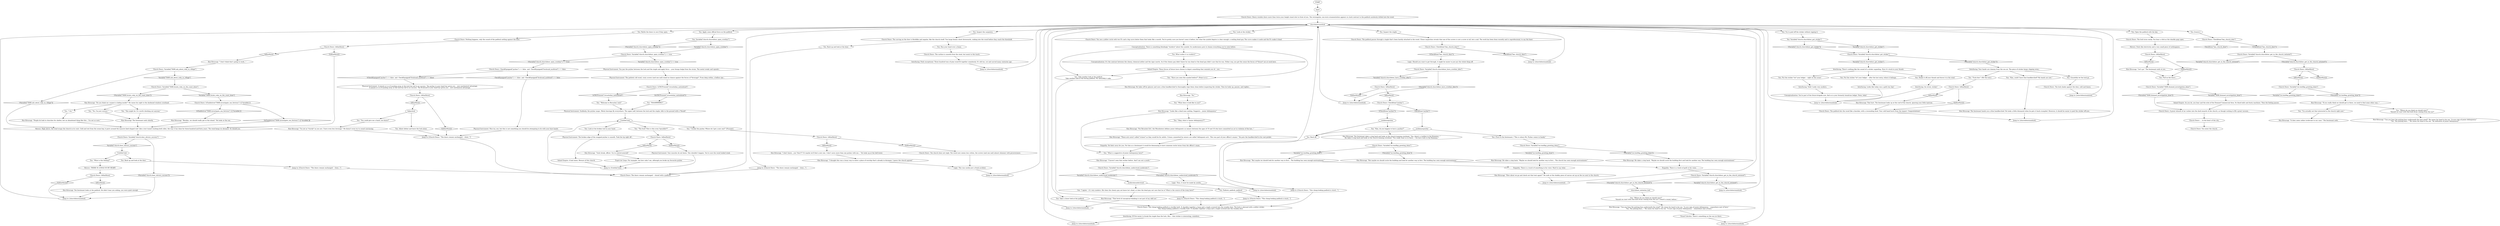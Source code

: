 # ICE / CHURCH DOOR
# Initiating the Get Into The Church TO-DO
# ==================================================
digraph G {
	  0 [label="START"];
	  1 [label="input"];
	  2 [label="Kim Kitsuragi: The lieutenant takes a step back and looks at the church looming overhead. \"Yes, there's a toolbox in the Kineema...\"\nHe takes a step back and looks at the church looming overhead. \"You really want us in there... I do have tools in the Kineema.\""];
	  3 [label="Church Doors: IsKimHere()"];
	  4 [label="IsKimHere()", shape=diamond];
	  5 [label="!(IsKimHere())", shape=diamond];
	  6 [label="Church Doors: Heavy wooden doors more than twice your height stand shut in front of you. The rectangular, sea-worn ornamentation appears in stark contrast to the padlock carelessly drilled into the wood."];
	  7 [label="Kim Kitsuragi: \"How about we go and check out that tent again?\" He nods at the shabby piece of canvas set up on the ice next to the church."];
	  8 [label="You: Put the sticker *in* your ledger -- after the last entry, where it belongs."];
	  9 [label="Kim Kitsuragi: \"No.\""];
	  10 [label="Interfacing: Feels exceptional. Three hundred tons of pine wood fit together seamlessly. It's old too, cut and carved many centuries ago."];
	  11 [label="Conceptualization: You're part of the future-brigade now. And so is your formerly humdrum ledger. Neon, baby!"];
	  12 [label="Church Doors: Variable[\"TASK.doomed_investigation_done\"]"];
	  13 [label="Variable[\"TASK.doomed_investigation_done\"]", shape=diamond];
	  14 [label="!(Variable[\"TASK.doomed_investigation_done\"])", shape=diamond];
	  15 [label="Kim Kitsuragi: \"Let's go.\" The lieutenant nods at you."];
	  16 [label="Physical Instrument: The broken edge of the snapped prybar is smooth. Took the tip right off..."];
	  17 [label="You: Inspect the staple."];
	  18 [label="Kim Kitsuragi: \"Can you hear the pulsing bass underneath the wind?\" He raises his hand to his ear. \"A sure sign of junior delinquency -- somewhere east of here.\"\n\"Yes. The pulsing bass...\" He raises his hand to his ear. \"A sure sign of junior delinquency -- somewhere east of here.\""];
	  19 [label="Empathy: He feels sorry for you. For him as a lieutenant it would be demeaning to have someone recite terms from the officer's exam."];
	  20 [label="Jump to: [Church Doors: \"This cheap-looking padlock is sturd...\"]"];
	  21 [label="failpryhub"];
	  22 [label="Shivers: THERE IS A HOLE IN MY HEART."];
	  23 [label="Church Doors: Variable[\"church.churchdoor_open_crowbar\"] == true"];
	  24 [label="Variable[\"church.churchdoor_open_crowbar\"] == true", shape=diamond];
	  25 [label="!(Variable[\"church.churchdoor_open_crowbar\"] == true)", shape=diamond];
	  26 [label="Kim Kitsuragi: \"Besides, we should really get to the island.\" He looks at the sea."];
	  27 [label="Church Doors: ... in the heart of the city."];
	  28 [label="Kim Kitsuragi: \"It does seem rather irrelevant to our case.\" The lieutenant nods."];
	  29 [label="Inland Empire: As you do, you hear and the echo of the Doomed Commercial Area. Its black halls and dusty machines. Then the feeling passes."];
	  30 [label="Church Doors: You see a yellow circle with two X's and a big curve below them that looks like a mouth. You're pretty sure you haven't seen it before, but what the symbol depicts is clear enough: a smiling dead guy. The curve makes it smile and the X's make it dead."];
	  31 [label="Kim Kitsuragi: \"I don't know... you *don't*? Or maybe we'll find a new one. I don't carry more than one prybar with me...\" He looks up at the bell-tower."];
	  32 [label="You: Try to peel off the sticker without ripping it."];
	  33 [label="You: Variable[\"church.churchdoor_got_sticker\"]"];
	  34 [label="Variable[\"church.churchdoor_got_sticker\"]", shape=diamond];
	  35 [label="!(Variable[\"church.churchdoor_got_sticker\"])", shape=diamond];
	  36 [label="Jump to: [churchdoormainhub]"];
	  37 [label="You: Admit defeat and leave the lock alone."];
	  38 [label="Church Doors: IsKimHere()"];
	  39 [label="IsKimHere()", shape=diamond];
	  40 [label="!(IsKimHere())", shape=diamond];
	  41 [label="Church Doors: The padlock hits the wood like a knocker, with a resounding thud. Your cold hand hurts from the impact. Congratulations!"];
	  42 [label="Church Doors: The church does not reply. The wood now seems less rotten, the screws (and one nail) almost shimmer with perseverance."];
	  43 [label="Church Doors: You enter the church."];
	  44 [label="You: Rattle the doors to see if they open."];
	  45 [label="Church Doors: The lock turns easily. You hear a click as the shackle pops open."];
	  46 [label="Kim Kitsuragi: \"But maybe we should look for another way in first... The building has seen enough mistreatment.\""];
	  47 [label="You: \"The fuck? How is this even *possible*?\""];
	  48 [label="Kim Kitsuragi: He takes a step back. \"Maybe we should circle the building first and look for another way. The building has seen enough mistreatment.\""];
	  49 [label="Interfacing: Voilà! Looks very modern."];
	  50 [label="Untitled hub"];
	  51 [label="Shivers: High above, the wind wraps the church in its rush. Cold and wet from the ocean bay, it parts around the massive keel-shaped roof. Like a test tunnel washing both sides, the way it has done for three-hundred-and-forty years. The wind keeps its distance. So should you."];
	  52 [label="You: Open the padlock with the key."];
	  53 [label="Kim Kitsuragi: \"Can you hear the pulsing bass underneath the east wind?\" He raises his hand to his ear. \"A sure sign of junior delinquency.\"\n\"Yes. The pulsing bass...\" He raises his hand to his ear. \"An indication of junior delinquency.\""];
	  54 [label="You: \"What does it look like to you?\""];
	  55 [label="Jump to: [churchdoormainhub]"];
	  56 [label="Jump to: [Church Doors: \"This cheap-looking padlock is sturd...\"]"];
	  57 [label="You: \"Kim, do you happen to have a prybar?\""];
	  58 [label="Church Doors: Variable[\"church.churchdoor_get_in_the_church_initiated\"]"];
	  59 [label="Variable[\"church.churchdoor_get_in_the_church_initiated\"]", shape=diamond];
	  60 [label="!(Variable[\"church.churchdoor_get_in_the_church_initiated\"])", shape=diamond];
	  61 [label="Kim Kitsuragi: The lieutenant looks at the padlock. He didn't hear you asking, you were quiet enough."];
	  62 [label="Church Doors: The padlock passes through a staple that's been hastily attached to the wood. Closer inspection reveals that one of the screws is not a screw at all, but a nail. The work has been done recently and is unprofessional, to say the least."];
	  63 [label="Conceptualization: There is something blindingly *modern* about this symbol. Its modernness puts to shame everything you've seen before."];
	  64 [label="Kim Kitsuragi: \"These acts aren't called *crimes* as they would be for adults. Crimes committed by minors are called 'delinquent acts'. This was part of your officer's exams.\" He puts the handkerchief in his coat pocket."];
	  65 [label="Kim Kitsuragi: \"For Revachol ZoC, the Moralintern defines junior delinquents as minors between the ages of 10 and 16 who have committed an act in violation of the law...\""];
	  66 [label="Church Doors: Variable[\"church.door_shivers_success\"]"];
	  67 [label="Variable[\"church.door_shivers_success\"]", shape=diamond];
	  68 [label="!(Variable[\"church.door_shivers_success\"])", shape=diamond];
	  69 [label="You: \"Kim, could I have that handkerchief? My hands are wet.\""];
	  70 [label="Jump to: [churchdoormainhub]"];
	  71 [label="You: \"Have you seen this symbol before?\" (Point to it.)"];
	  72 [label="Kim Kitsuragi: He takes off his glasses and uses a blue handkerchief to thoroughly wipe them clean before inspecting the sticker. Then he looks up, pauses, and replies..."];
	  73 [label="You: \"I agree -- it's very modern. But does the cheery guy not know he's dead, or does the dead guy not care that he is? What is the source of the irony here?\""];
	  74 [label="Logic: Should you want to get through, it might be easier to just pry the whole thing off."];
	  75 [label="Conceptualization: It's the contrast between the cheery, chemical yellow and the rigor mortis. As if the cheery guy didn't know he was dead or the dead guy didn't care that he was. Either way, you get the sense the forces of *future* are at work here."];
	  76 [label="Kim Kitsuragi: \"If you really think we should get in there, we need to find some other way...\""];
	  77 [label="Jump to: [churchdoormainhub]"];
	  78 [label="Interfacing: It'll be easier to break the staple than the lock. Also -- that sticker is interesting, somehow..."];
	  79 [label="Kim Kitsuragi: \"I thought this was a lousy way to enter a place of worship that's already in disrepair. I guess the church agreed.\""];
	  80 [label="You: \"No, I'm just curious.\""];
	  81 [label="Church Doors: IsKimHere()"];
	  82 [label="IsKimHere()", shape=diamond];
	  83 [label="!(IsKimHere())", shape=diamond];
	  84 [label="Jump to: [churchdoormainhub]"];
	  85 [label="Church Doors: IsTaskActive(\"TASK.investigate_sea_fortress\")--[[ Variable[ ]]"];
	  86 [label="IsTaskActive(\"TASK.investigate_sea_fortress\")--[[ Variable[ ]]", shape=diamond];
	  87 [label="!(IsTaskActive(\"TASK.investigate_sea_fortress\")--[[ Variable[ ]])", shape=diamond];
	  88 [label="You: \"Welcome to Revachol, lock!\""];
	  89 [label="You: \"I'm actually not that interested in the church right now.\""];
	  90 [label="Church Doors: CheckEquipped(\"prybar\") == false  and  CheckEquipped(\"kvalsund_multitool\") == false"];
	  91 [label="CheckEquipped(\"prybar\") == false  and  CheckEquipped(\"kvalsund_multitool\") == false", shape=diamond];
	  92 [label="!(CheckEquipped(\"prybar\") == false  and  CheckEquipped(\"kvalsund_multitool\") == false)", shape=diamond];
	  93 [label="Kim Kitsuragi: \"I haven't seen that sticker before. And I am not a youth.\""];
	  94 [label="You: \"Where do you think we should start?\"\n\"Should we start with that kick drum coming from the ice? I heard a sound, before.\""];
	  95 [label="You: Shake it off your thumb and throw it in the wind."];
	  96 [label="Kim Kitsuragi: \"Do you think our suspect is hiding inside?\" He raises his sight to the darkened windows overhead."];
	  97 [label="Interfacing: Looks like today was a gold star day!"];
	  98 [label="Church Doors: CheckItem(\"key_church_door\")"];
	  99 [label="CheckItem(\"key_church_door\")", shape=diamond];
	  100 [label="!(CheckItem(\"key_church_door\"))", shape=diamond];
	  101 [label="Visual Calculus: There's something on the sea ice there."];
	  102 [label="Church Doors: IsKimHere()"];
	  103 [label="IsKimHere()", shape=diamond];
	  104 [label="!(IsKimHere())", shape=diamond];
	  105 [label="Church Doors: Variable[\"TASK.locate_ruby_on_the_coast_done\"]"];
	  106 [label="Variable[\"TASK.locate_ruby_on_the_coast_done\"]", shape=diamond];
	  107 [label="!(Variable[\"TASK.locate_ruby_on_the_coast_done\"])", shape=diamond];
	  108 [label="Jump to: [churchdoormainhub]"];
	  109 [label="Jump to: [churchdoormainhub]"];
	  110 [label="Kim Kitsuragi: The lieutenant hands you a blue handkerchief. He looks a little dismayed when he gets it back crumpled. However, it should be easier to peel the sticker off now."];
	  111 [label="Kim Kitsuragi: \"I'm not as *sturdy* as you are. I have even less leverage.\" He doesn't even try to sound convincing."];
	  112 [label="Church Doors: IsKimHere()"];
	  113 [label="IsKimHere()", shape=diamond];
	  114 [label="!(IsKimHere())", shape=diamond];
	  115 [label="Kim Kitsuragi: \"Looks like a dead man smiling. Suggests... junior delinquency.\""];
	  116 [label="You: [Leave.]"];
	  117 [label="You: Back up and look at the door."];
	  118 [label="You: What makes it so modern?"];
	  119 [label="Church Doors: CheckItem(\"prybar\")"];
	  120 [label="CheckItem(\"prybar\")", shape=diamond];
	  121 [label="!(CheckItem(\"prybar\"))", shape=diamond];
	  122 [label="Inland Empire: These forces of future have chosen to depict something that reminds you of... you."];
	  123 [label="You: Back off."];
	  124 [label="Church Doors: Variable[\"ice.tentflap_greeting_done\"]"];
	  125 [label="Variable[\"ice.tentflap_greeting_done\"]", shape=diamond];
	  126 [label="!(Variable[\"ice.tentflap_greeting_done\"])", shape=diamond];
	  127 [label="Jump to: [churchdoormainhub]"];
	  128 [label="Kim Kitsuragi: He takes a step back. \"Maybe we should look for another way in first... The church has seen enough mistreatment.\""];
	  129 [label="You: \"RAAARRRRRG!\""];
	  130 [label="You: \"What is suggestive of junior delinquency here?\""];
	  131 [label="You: \"Okay, what is *junior delinquency*?\""];
	  132 [label="Church Doors: Variable[\"church.churchdoor_got_sticker\"]"];
	  133 [label="Variable[\"church.churchdoor_got_sticker\"]", shape=diamond];
	  134 [label="!(Variable[\"church.churchdoor_got_sticker\"])", shape=diamond];
	  135 [label="Kim Kitsuragi: \"People do look to churches for shelter, but an abandoned thing like this... I'm not so sure.\""];
	  136 [label="You: (Turn to the lieutenant.) \"This is where Mr. Prybar comes in handy.\""];
	  137 [label="You: Padlock, padlock, padlock!"];
	  138 [label="You: \"You could give me a hand, you know?\""];
	  139 [label="Untitled hub"];
	  140 [label="Esprit de Corps: For example, see how calm I am, although you broke my favourite prybar."];
	  141 [label="Church Doors: The carving on the door is blocklike and angular, like the church itself. Two large beams shoot downwards, sinking into the wood before they reach the threshold."];
	  142 [label="Jump to: [churchdoormainhub]"];
	  143 [label="Physical Instrument: You jam the prybar between the lock and the staple and apply force -- your biceps bulge from the strain. The metal creaks and squeals..."];
	  144 [label="Church Doors: IsKimHere()"];
	  145 [label="IsKimHere()", shape=diamond];
	  146 [label="!(IsKimHere())", shape=diamond];
	  147 [label="You: Take a closer look at the padlock."];
	  148 [label="You: Back up and look at the door."];
	  149 [label="You: \"Where do you think we should start?\"\n\"Should we start with that kick drum coming from the ice?\""];
	  150 [label="Physical Instrument: Nice try, son, but this is not something you should be attempting to do with your bare hands."];
	  151 [label="You: Run your hand over a beam."];
	  152 [label="Church Doors: The surface is smooth from the wind, but moist to the touch."];
	  153 [label="You: \"I do.\""];
	  154 [label="You: \"Fuck this!\" (Hit the lock.)"];
	  155 [label="Church Doors: The lock clanks against the door, cold and heavy."];
	  156 [label="modernityunderstood"];
	  157 [label="You: \"She might be. It's worth checking out anyway.\""];
	  158 [label="Kim Kitsuragi: The lieutenant nods silently."];
	  159 [label="Physical Instrument: The pathetic old wood, rusty screws (and one nail) stand no chance against the forces of *leverage*. From deep within, a bellow rips..."];
	  160 [label="Physical Instrument: A minute or so of mauling away at the lock has led to no success. The prybar in your hand has given you... zero mechanical advantage.\nA minute or so of mauling away at the lock has led to no success. The Kvalsund in your hand has given you... zero mechanical advantage."];
	  161 [label="Physical Instrument: Suddenly, the prybar snaps. Metal shavings fly everywhere. The upper half, between the lock and the staple, falls to the ground with a *thunk*."];
	  162 [label="You: Look at the broken tool in your hand."];
	  163 [label="Inland Empire: A bad omen. Beware of this church."];
	  164 [label="Jump to: [Church Doors: \"This cheap-looking padlock is sturd...\"]"];
	  165 [label="Interfacing: There's nothing like the sound of a sticker unpeeling. Now it's stuck to your thumb."];
	  166 [label="You: Put the sticker *on* your ledger -- right on the cover!"];
	  167 [label="churchdoor_initiation_hub"];
	  168 [label="churchdoormainhub"];
	  169 [label="Church Doors: CheckItem(\"key_church_door\")"];
	  170 [label="CheckItem(\"key_church_door\")", shape=diamond];
	  171 [label="!(CheckItem(\"key_church_door\"))", shape=diamond];
	  172 [label="Jump to: [Church Doors: \"The doors remain unchanged -- close...\"]"];
	  173 [label="Logic: This was surely just a freak accident."];
	  174 [label="Jump to: [churchdoormainhub]"];
	  175 [label="You: Take another look at the padlock.\nTake another look at the boring padlock. For absurdity's sake. "];
	  176 [label="Interfacing: Your hands are clammy from the sea air. The piece of sticker keeps slipping away..."];
	  177 [label="You: Gracefully let the lock go."];
	  178 [label="Kim Kitsuragi: That hurt. The lieutenant looks up at the roof of the church, ignoring your little tantrum."];
	  179 [label="Logic: Thus, it must be made by youths."];
	  180 [label="Jump to: [Untitled hub]"];
	  181 [label="Kim Kitsuragi: \"Tools break, officer. Try to control yourself.\""];
	  182 [label="You: Inspect the carpentry."];
	  183 [label="You: \"What is this feeling?\""];
	  184 [label="Church Doors: This cheap-looking padlock is sturdily built. It shackles together a hasp and a staple screwed into the wooden door. The lock is adorned with a yellow sticker.\nThis cheap-looking padlock is sturdily built. It shackles together a hasp and a staple screwed into the wooden door. "];
	  185 [label="Church Doors: Nothing happens, only the sound of the padlock rattling against the door."];
	  186 [label="Church Doors: IsTHCPresent(\"revacholian_nationhood\")"];
	  187 [label="IsTHCPresent(\"revacholian_nationhood\")", shape=diamond];
	  188 [label="!(IsTHCPresent(\"revacholian_nationhood\"))", shape=diamond];
	  189 [label="Church Doors: Variable[\"church.churchdoor_have_crowbar_idea\"]"];
	  190 [label="Variable[\"church.churchdoor_have_crowbar_idea\"]", shape=diamond];
	  191 [label="!(Variable[\"church.churchdoor_have_crowbar_idea\"])", shape=diamond];
	  192 [label="Kim Kitsuragi: \"But maybe we should circle the building and look for another way in first. The building has seen enough mistreatment.\""];
	  193 [label="Church Doors: Variable[\"TASK.ask_about_ruby_in_village\"]"];
	  194 [label="Variable[\"TASK.ask_about_ruby_in_village\"]", shape=diamond];
	  195 [label="!(Variable[\"TASK.ask_about_ruby_in_village\"])", shape=diamond];
	  196 [label="Physical Instrument: Your muscles do not know. This shouldn't happen. You're sure the wood looked weak."];
	  197 [label="Kim Kitsuragi: \"I don't think that's going to work...\""];
	  198 [label="Church Doors: IsKimHere()"];
	  199 [label="IsKimHere()", shape=diamond];
	  200 [label="!(IsKimHere())", shape=diamond];
	  201 [label="Church Doors: Variable[\"ice.tentflap_greeting_done\"]"];
	  202 [label="Variable[\"ice.tentflap_greeting_done\"]", shape=diamond];
	  203 [label="!(Variable[\"ice.tentflap_greeting_done\"])", shape=diamond];
	  204 [label="Jump to: [churchdoormainhub]"];
	  205 [label="Church Doors: IsKimHere()"];
	  206 [label="IsKimHere()", shape=diamond];
	  207 [label="!(IsKimHere())", shape=diamond];
	  208 [label="Church Doors: Variable[\"church.churchdoor_understood_modernity\"]"];
	  209 [label="Variable[\"church.churchdoor_understood_modernity\"]", shape=diamond];
	  210 [label="!(Variable[\"church.churchdoor_understood_modernity\"])", shape=diamond];
	  211 [label="Jump to: [Church Doors: \"The doors remain unchanged -- close...\"]"];
	  212 [label="Church Doors: Variable[\"church.churchdoor_get_in_the_church_initiated\"]"];
	  213 [label="Variable[\"church.churchdoor_get_in_the_church_initiated\"]", shape=diamond];
	  214 [label="!(Variable[\"church.churchdoor_get_in_the_church_initiated\"])", shape=diamond];
	  215 [label="Jump to: [churchdoormainhub]"];
	  216 [label="You: Pull on the doors..."];
	  217 [label="Church Doors: Variable[\"ice.tentflap_greeting_done\"]"];
	  218 [label="Variable[\"ice.tentflap_greeting_done\"]", shape=diamond];
	  219 [label="!(Variable[\"ice.tentflap_greeting_done\"])", shape=diamond];
	  220 [label="You: Look at the sticker."];
	  221 [label="yeskimyesprybar"];
	  222 [label="Church Doors: A great whoosh of air rushes into the dark innards of the church, as though rushing to fill a great vacuum..."];
	  223 [label="Shivers: Feels like electricity and a very small piece of nothingness."];
	  224 [label="Empathy: There is a touch of something in his voice. Hard to say what."];
	  225 [label="Kim Kitsuragi: \"That level of conceptual thinking is not part of my skill set.\""];
	  226 [label="Empathy: There is a touch of guilt in his voice."];
	  227 [label="You: Apply some official force on the padlock."];
	  228 [label="You: Variable[\"church.churchdoor_open_crowbar\"]"];
	  229 [label="Variable[\"church.churchdoor_open_crowbar\"]", shape=diamond];
	  230 [label="!(Variable[\"church.churchdoor_open_crowbar\"])", shape=diamond];
	  231 [label="Jump to: [churchdoormainhub]"];
	  232 [label="Interfacing: Au revoir, sticker!"];
	  233 [label="yeskimnoprybar"];
	  234 [label="Jump to: [churchdoormainhub]"];
	  235 [label="Church Doors: The doors remain unchanged -- closed with a padlock."];
	  236 [label="Church Doors: IsKimHere()"];
	  237 [label="IsKimHere()", shape=diamond];
	  238 [label="!(IsKimHere())", shape=diamond];
	  239 [label="Jump to: [Church Doors: \"The doors remain unchanged -- close...\"]"];
	  240 [label="You: \"I broke the prybar. Where do I get a new one?\" (Proceed.)"];
	  0 -> 1
	  1 -> 6
	  2 -> 201
	  3 -> 4
	  3 -> 5
	  4 -> 21
	  5 -> 211
	  6 -> 168
	  7 -> 127
	  8 -> 97
	  9 -> 54
	  10 -> 204
	  11 -> 109
	  12 -> 13
	  12 -> 14
	  13 -> 29
	  14 -> 222
	  15 -> 216
	  16 -> 163
	  17 -> 62
	  18 -> 101
	  19 -> 130
	  20 -> 184
	  21 -> 138
	  21 -> 37
	  22 -> 102
	  23 -> 24
	  23 -> 25
	  24 -> 143
	  25 -> 90
	  26 -> 51
	  27 -> 43
	  29 -> 222
	  30 -> 63
	  31 -> 79
	  32 -> 33
	  33 -> 34
	  33 -> 35
	  34 -> 132
	  35 -> 132
	  36 -> 168
	  37 -> 211
	  38 -> 40
	  38 -> 39
	  39 -> 178
	  40 -> 41
	  41 -> 231
	  42 -> 173
	  44 -> 185
	  45 -> 223
	  46 -> 224
	  47 -> 112
	  48 -> 226
	  49 -> 11
	  50 -> 148
	  50 -> 183
	  51 -> 66
	  52 -> 45
	  54 -> 115
	  55 -> 168
	  56 -> 184
	  57 -> 2
	  58 -> 59
	  58 -> 60
	  59 -> 77
	  60 -> 167
	  61 -> 36
	  62 -> 169
	  63 -> 175
	  63 -> 118
	  63 -> 71
	  64 -> 19
	  65 -> 64
	  66 -> 67
	  66 -> 68
	  67 -> 50
	  68 -> 36
	  69 -> 110
	  70 -> 168
	  71 -> 72
	  72 -> 9
	  73 -> 225
	  74 -> 189
	  75 -> 122
	  76 -> 89
	  76 -> 149
	  77 -> 168
	  78 -> 174
	  79 -> 173
	  80 -> 158
	  81 -> 82
	  81 -> 83
	  82 -> 197
	  83 -> 51
	  84 -> 168
	  85 -> 86
	  85 -> 87
	  86 -> 26
	  87 -> 51
	  88 -> 161
	  89 -> 28
	  90 -> 91
	  90 -> 92
	  91 -> 150
	  92 -> 160
	  93 -> 208
	  94 -> 18
	  95 -> 232
	  96 -> 80
	  96 -> 153
	  96 -> 157
	  97 -> 109
	  98 -> 99
	  98 -> 100
	  100 -> 212
	  101 -> 215
	  102 -> 104
	  102 -> 103
	  103 -> 61
	  104 -> 36
	  105 -> 106
	  105 -> 107
	  106 -> 85
	  107 -> 96
	  108 -> 168
	  109 -> 168
	  110 -> 231
	  111 -> 211
	  112 -> 113
	  112 -> 114
	  113 -> 181
	  114 -> 196
	  115 -> 130
	  115 -> 131
	  116 -> 98
	  117 -> 239
	  118 -> 75
	  119 -> 120
	  119 -> 121
	  120 -> 221
	  121 -> 233
	  122 -> 175
	  122 -> 71
	  123 -> 56
	  124 -> 125
	  124 -> 126
	  125 -> 128
	  126 -> 48
	  127 -> 168
	  128 -> 224
	  129 -> 161
	  130 -> 93
	  131 -> 65
	  132 -> 133
	  132 -> 134
	  133 -> 165
	  134 -> 176
	  135 -> 51
	  136 -> 124
	  137 -> 20
	  138 -> 111
	  139 -> 240
	  139 -> 162
	  139 -> 47
	  140 -> 180
	  141 -> 117
	  141 -> 151
	  142 -> 168
	  143 -> 159
	  144 -> 145
	  144 -> 146
	  145 -> 217
	  147 -> 184
	  148 -> 172
	  149 -> 53
	  150 -> 211
	  151 -> 152
	  152 -> 10
	  153 -> 135
	  154 -> 38
	  155 -> 108
	  156 -> 73
	  156 -> 137
	  157 -> 158
	  158 -> 51
	  159 -> 186
	  160 -> 3
	  161 -> 139
	  162 -> 16
	  163 -> 180
	  164 -> 184
	  165 -> 8
	  165 -> 166
	  165 -> 95
	  166 -> 49
	  167 -> 94
	  168 -> 32
	  168 -> 227
	  168 -> 44
	  168 -> 17
	  168 -> 147
	  168 -> 52
	  168 -> 116
	  168 -> 182
	  168 -> 220
	  169 -> 170
	  169 -> 171
	  170 -> 84
	  171 -> 74
	  172 -> 235
	  173 -> 234
	  174 -> 168
	  175 -> 164
	  176 -> 177
	  176 -> 154
	  176 -> 69
	  177 -> 155
	  178 -> 41
	  179 -> 70
	  180 -> 139
	  181 -> 140
	  182 -> 141
	  183 -> 22
	  184 -> 78
	  185 -> 81
	  186 -> 187
	  186 -> 188
	  187 -> 88
	  188 -> 129
	  189 -> 190
	  189 -> 191
	  190 -> 205
	  191 -> 142
	  192 -> 226
	  193 -> 194
	  193 -> 195
	  194 -> 105
	  195 -> 51
	  196 -> 180
	  197 -> 193
	  198 -> 200
	  198 -> 199
	  199 -> 15
	  200 -> 216
	  201 -> 202
	  201 -> 203
	  202 -> 46
	  203 -> 192
	  204 -> 168
	  205 -> 206
	  205 -> 207
	  206 -> 119
	  207 -> 142
	  208 -> 209
	  208 -> 210
	  209 -> 156
	  210 -> 179
	  211 -> 235
	  212 -> 213
	  212 -> 214
	  214 -> 144
	  215 -> 168
	  216 -> 12
	  217 -> 218
	  217 -> 219
	  219 -> 76
	  220 -> 30
	  221 -> 136
	  221 -> 123
	  222 -> 27
	  223 -> 198
	  224 -> 7
	  225 -> 55
	  226 -> 58
	  227 -> 228
	  228 -> 229
	  228 -> 230
	  229 -> 23
	  230 -> 23
	  231 -> 168
	  232 -> 109
	  233 -> 57
	  233 -> 123
	  234 -> 168
	  235 -> 168
	  236 -> 237
	  236 -> 238
	  237 -> 31
	  238 -> 42
	  239 -> 235
	  240 -> 236
}

